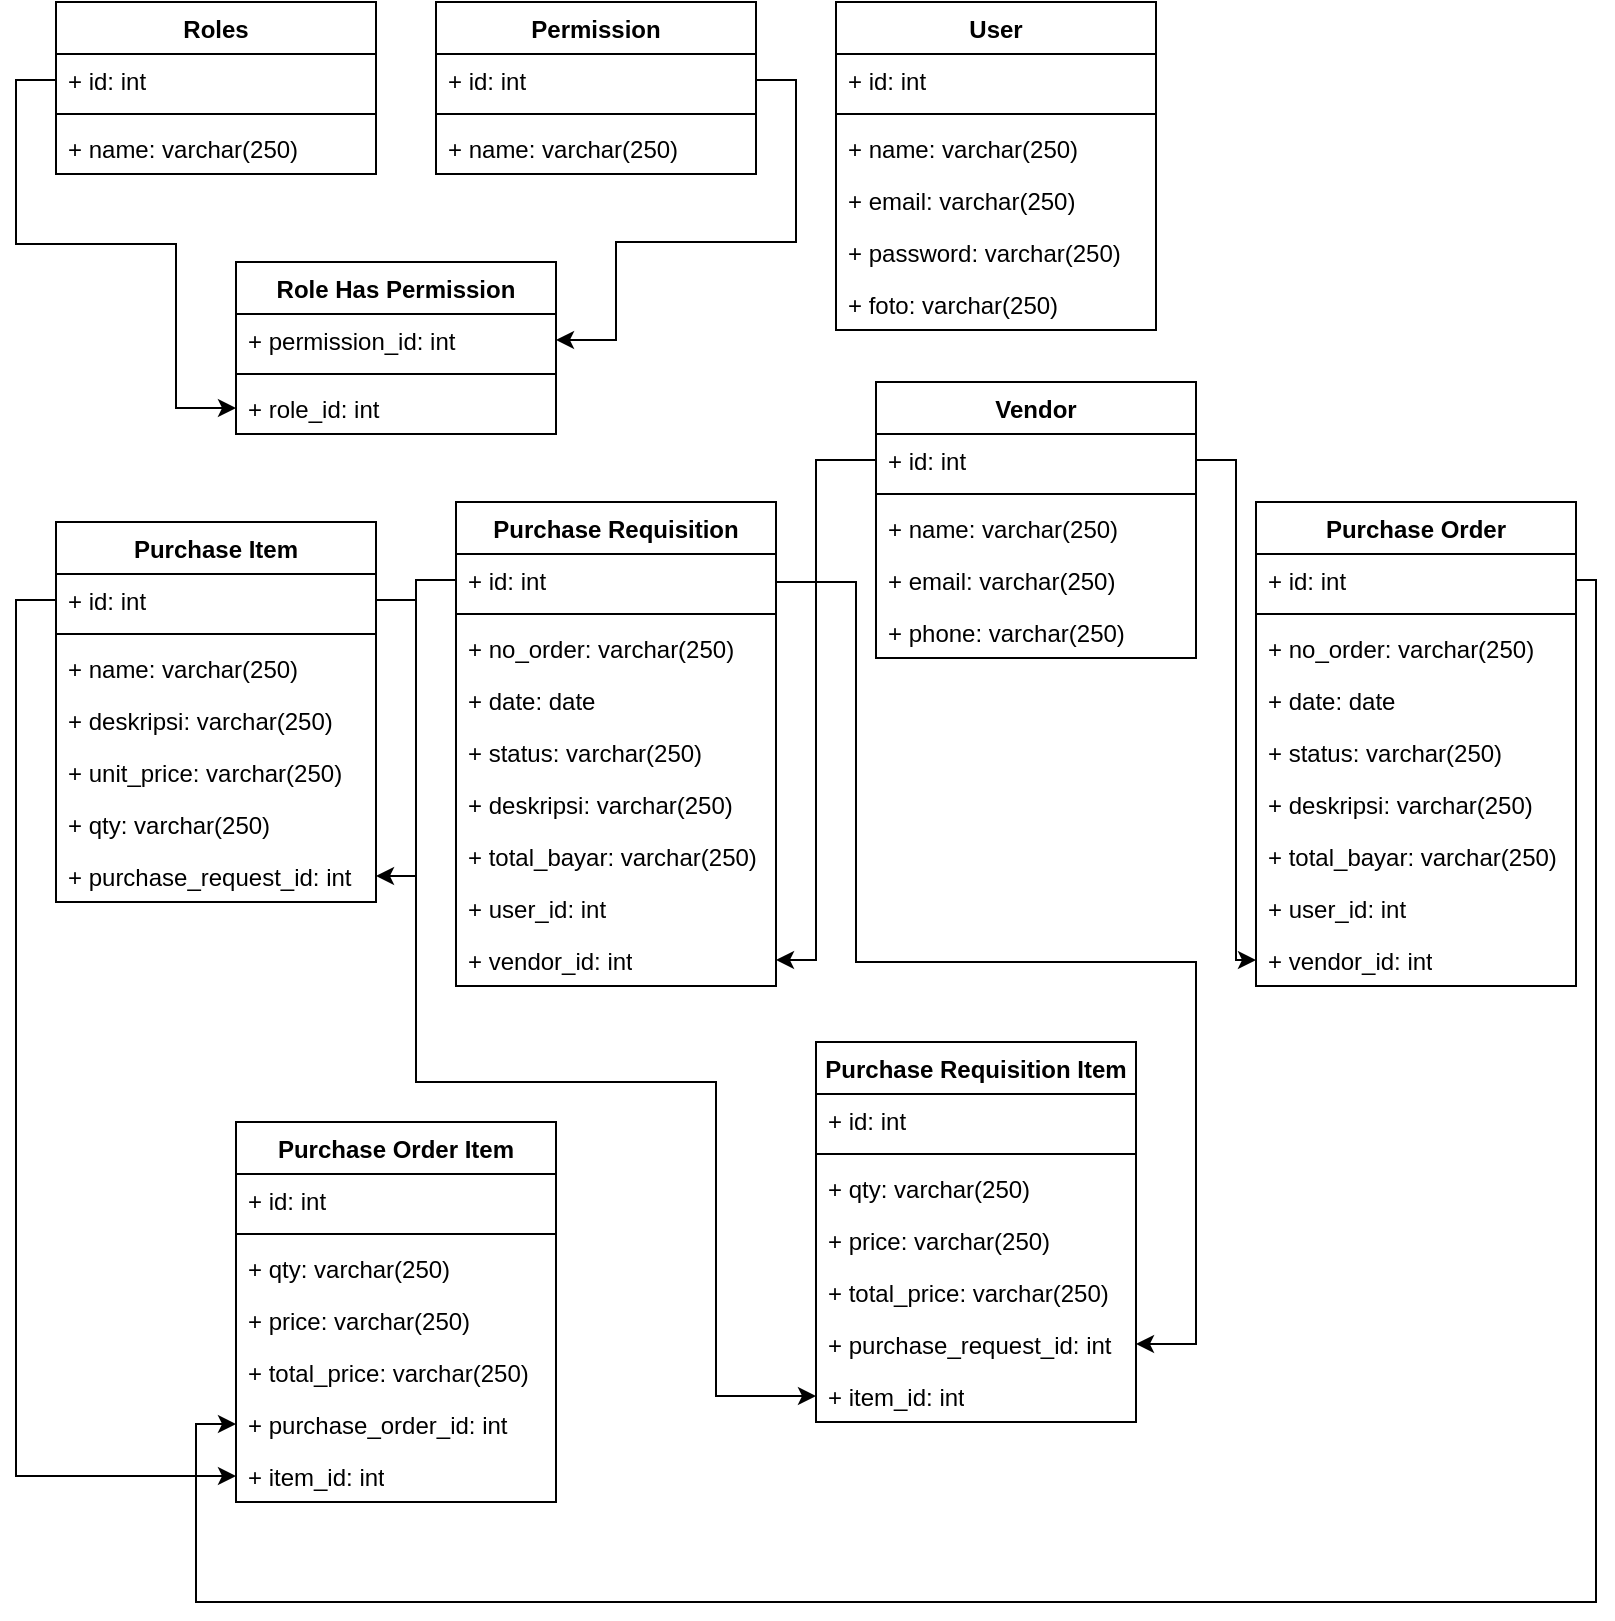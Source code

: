 <mxfile version="21.1.2" type="github">
  <diagram name="UML" id="F9K_k01qEOUVE_ycuiYt">
    <mxGraphModel dx="1257" dy="691" grid="1" gridSize="10" guides="1" tooltips="1" connect="1" arrows="1" fold="1" page="1" pageScale="1" pageWidth="850" pageHeight="1100" math="0" shadow="0">
      <root>
        <mxCell id="0" />
        <mxCell id="1" parent="0" />
        <mxCell id="sOAQ-3SdAVeTSyzR1qtX-2" value="Purchase Order" style="swimlane;fontStyle=1;align=center;verticalAlign=top;childLayout=stackLayout;horizontal=1;startSize=26;horizontalStack=0;resizeParent=1;resizeParentMax=0;resizeLast=0;collapsible=1;marginBottom=0;whiteSpace=wrap;html=1;" parent="1" vertex="1">
          <mxGeometry x="630" y="330" width="160" height="242" as="geometry" />
        </mxCell>
        <mxCell id="sOAQ-3SdAVeTSyzR1qtX-3" value="+ id: int" style="text;strokeColor=none;fillColor=none;align=left;verticalAlign=top;spacingLeft=4;spacingRight=4;overflow=hidden;rotatable=0;points=[[0,0.5],[1,0.5]];portConstraint=eastwest;whiteSpace=wrap;html=1;" parent="sOAQ-3SdAVeTSyzR1qtX-2" vertex="1">
          <mxGeometry y="26" width="160" height="26" as="geometry" />
        </mxCell>
        <mxCell id="sOAQ-3SdAVeTSyzR1qtX-4" value="" style="line;strokeWidth=1;fillColor=none;align=left;verticalAlign=middle;spacingTop=-1;spacingLeft=3;spacingRight=3;rotatable=0;labelPosition=right;points=[];portConstraint=eastwest;strokeColor=inherit;" parent="sOAQ-3SdAVeTSyzR1qtX-2" vertex="1">
          <mxGeometry y="52" width="160" height="8" as="geometry" />
        </mxCell>
        <mxCell id="sOAQ-3SdAVeTSyzR1qtX-5" value="+ no_order: varchar(250)" style="text;strokeColor=none;fillColor=none;align=left;verticalAlign=top;spacingLeft=4;spacingRight=4;overflow=hidden;rotatable=0;points=[[0,0.5],[1,0.5]];portConstraint=eastwest;whiteSpace=wrap;html=1;" parent="sOAQ-3SdAVeTSyzR1qtX-2" vertex="1">
          <mxGeometry y="60" width="160" height="26" as="geometry" />
        </mxCell>
        <mxCell id="sOAQ-3SdAVeTSyzR1qtX-6" value="+ date: date" style="text;strokeColor=none;fillColor=none;align=left;verticalAlign=top;spacingLeft=4;spacingRight=4;overflow=hidden;rotatable=0;points=[[0,0.5],[1,0.5]];portConstraint=eastwest;whiteSpace=wrap;html=1;" parent="sOAQ-3SdAVeTSyzR1qtX-2" vertex="1">
          <mxGeometry y="86" width="160" height="26" as="geometry" />
        </mxCell>
        <mxCell id="sOAQ-3SdAVeTSyzR1qtX-7" value="+ status: varchar(250)" style="text;strokeColor=none;fillColor=none;align=left;verticalAlign=top;spacingLeft=4;spacingRight=4;overflow=hidden;rotatable=0;points=[[0,0.5],[1,0.5]];portConstraint=eastwest;whiteSpace=wrap;html=1;" parent="sOAQ-3SdAVeTSyzR1qtX-2" vertex="1">
          <mxGeometry y="112" width="160" height="26" as="geometry" />
        </mxCell>
        <mxCell id="KDDy__thPRXX0eDVV8Rm-36" value="+ deskripsi: varchar(250)" style="text;strokeColor=none;fillColor=none;align=left;verticalAlign=top;spacingLeft=4;spacingRight=4;overflow=hidden;rotatable=0;points=[[0,0.5],[1,0.5]];portConstraint=eastwest;whiteSpace=wrap;html=1;" vertex="1" parent="sOAQ-3SdAVeTSyzR1qtX-2">
          <mxGeometry y="138" width="160" height="26" as="geometry" />
        </mxCell>
        <mxCell id="KDDy__thPRXX0eDVV8Rm-1" value="+ total_bayar: varchar(250)" style="text;strokeColor=none;fillColor=none;align=left;verticalAlign=top;spacingLeft=4;spacingRight=4;overflow=hidden;rotatable=0;points=[[0,0.5],[1,0.5]];portConstraint=eastwest;whiteSpace=wrap;html=1;" vertex="1" parent="sOAQ-3SdAVeTSyzR1qtX-2">
          <mxGeometry y="164" width="160" height="26" as="geometry" />
        </mxCell>
        <mxCell id="KDDy__thPRXX0eDVV8Rm-37" value="+ user_id: int" style="text;strokeColor=none;fillColor=none;align=left;verticalAlign=top;spacingLeft=4;spacingRight=4;overflow=hidden;rotatable=0;points=[[0,0.5],[1,0.5]];portConstraint=eastwest;whiteSpace=wrap;html=1;" vertex="1" parent="sOAQ-3SdAVeTSyzR1qtX-2">
          <mxGeometry y="190" width="160" height="26" as="geometry" />
        </mxCell>
        <mxCell id="KDDy__thPRXX0eDVV8Rm-38" value="+ vendor_id: int" style="text;strokeColor=none;fillColor=none;align=left;verticalAlign=top;spacingLeft=4;spacingRight=4;overflow=hidden;rotatable=0;points=[[0,0.5],[1,0.5]];portConstraint=eastwest;whiteSpace=wrap;html=1;" vertex="1" parent="sOAQ-3SdAVeTSyzR1qtX-2">
          <mxGeometry y="216" width="160" height="26" as="geometry" />
        </mxCell>
        <mxCell id="KDDy__thPRXX0eDVV8Rm-3" value="Roles" style="swimlane;fontStyle=1;align=center;verticalAlign=top;childLayout=stackLayout;horizontal=1;startSize=26;horizontalStack=0;resizeParent=1;resizeParentMax=0;resizeLast=0;collapsible=1;marginBottom=0;whiteSpace=wrap;html=1;" vertex="1" parent="1">
          <mxGeometry x="30" y="80" width="160" height="86" as="geometry" />
        </mxCell>
        <mxCell id="KDDy__thPRXX0eDVV8Rm-4" value="+ id: int" style="text;strokeColor=none;fillColor=none;align=left;verticalAlign=top;spacingLeft=4;spacingRight=4;overflow=hidden;rotatable=0;points=[[0,0.5],[1,0.5]];portConstraint=eastwest;whiteSpace=wrap;html=1;" vertex="1" parent="KDDy__thPRXX0eDVV8Rm-3">
          <mxGeometry y="26" width="160" height="26" as="geometry" />
        </mxCell>
        <mxCell id="KDDy__thPRXX0eDVV8Rm-5" value="" style="line;strokeWidth=1;fillColor=none;align=left;verticalAlign=middle;spacingTop=-1;spacingLeft=3;spacingRight=3;rotatable=0;labelPosition=right;points=[];portConstraint=eastwest;strokeColor=inherit;" vertex="1" parent="KDDy__thPRXX0eDVV8Rm-3">
          <mxGeometry y="52" width="160" height="8" as="geometry" />
        </mxCell>
        <mxCell id="KDDy__thPRXX0eDVV8Rm-6" value="+ name: varchar(250)" style="text;strokeColor=none;fillColor=none;align=left;verticalAlign=top;spacingLeft=4;spacingRight=4;overflow=hidden;rotatable=0;points=[[0,0.5],[1,0.5]];portConstraint=eastwest;whiteSpace=wrap;html=1;" vertex="1" parent="KDDy__thPRXX0eDVV8Rm-3">
          <mxGeometry y="60" width="160" height="26" as="geometry" />
        </mxCell>
        <mxCell id="KDDy__thPRXX0eDVV8Rm-11" value="Permission" style="swimlane;fontStyle=1;align=center;verticalAlign=top;childLayout=stackLayout;horizontal=1;startSize=26;horizontalStack=0;resizeParent=1;resizeParentMax=0;resizeLast=0;collapsible=1;marginBottom=0;whiteSpace=wrap;html=1;" vertex="1" parent="1">
          <mxGeometry x="220" y="80" width="160" height="86" as="geometry" />
        </mxCell>
        <mxCell id="KDDy__thPRXX0eDVV8Rm-12" value="+ id: int" style="text;strokeColor=none;fillColor=none;align=left;verticalAlign=top;spacingLeft=4;spacingRight=4;overflow=hidden;rotatable=0;points=[[0,0.5],[1,0.5]];portConstraint=eastwest;whiteSpace=wrap;html=1;" vertex="1" parent="KDDy__thPRXX0eDVV8Rm-11">
          <mxGeometry y="26" width="160" height="26" as="geometry" />
        </mxCell>
        <mxCell id="KDDy__thPRXX0eDVV8Rm-13" value="" style="line;strokeWidth=1;fillColor=none;align=left;verticalAlign=middle;spacingTop=-1;spacingLeft=3;spacingRight=3;rotatable=0;labelPosition=right;points=[];portConstraint=eastwest;strokeColor=inherit;" vertex="1" parent="KDDy__thPRXX0eDVV8Rm-11">
          <mxGeometry y="52" width="160" height="8" as="geometry" />
        </mxCell>
        <mxCell id="KDDy__thPRXX0eDVV8Rm-14" value="+ name: varchar(250)" style="text;strokeColor=none;fillColor=none;align=left;verticalAlign=top;spacingLeft=4;spacingRight=4;overflow=hidden;rotatable=0;points=[[0,0.5],[1,0.5]];portConstraint=eastwest;whiteSpace=wrap;html=1;" vertex="1" parent="KDDy__thPRXX0eDVV8Rm-11">
          <mxGeometry y="60" width="160" height="26" as="geometry" />
        </mxCell>
        <mxCell id="KDDy__thPRXX0eDVV8Rm-17" value="Role Has Permission" style="swimlane;fontStyle=1;align=center;verticalAlign=top;childLayout=stackLayout;horizontal=1;startSize=26;horizontalStack=0;resizeParent=1;resizeParentMax=0;resizeLast=0;collapsible=1;marginBottom=0;whiteSpace=wrap;html=1;" vertex="1" parent="1">
          <mxGeometry x="120" y="210" width="160" height="86" as="geometry" />
        </mxCell>
        <mxCell id="KDDy__thPRXX0eDVV8Rm-18" value="+ permission_id: int" style="text;strokeColor=none;fillColor=none;align=left;verticalAlign=top;spacingLeft=4;spacingRight=4;overflow=hidden;rotatable=0;points=[[0,0.5],[1,0.5]];portConstraint=eastwest;whiteSpace=wrap;html=1;" vertex="1" parent="KDDy__thPRXX0eDVV8Rm-17">
          <mxGeometry y="26" width="160" height="26" as="geometry" />
        </mxCell>
        <mxCell id="KDDy__thPRXX0eDVV8Rm-19" value="" style="line;strokeWidth=1;fillColor=none;align=left;verticalAlign=middle;spacingTop=-1;spacingLeft=3;spacingRight=3;rotatable=0;labelPosition=right;points=[];portConstraint=eastwest;strokeColor=inherit;" vertex="1" parent="KDDy__thPRXX0eDVV8Rm-17">
          <mxGeometry y="52" width="160" height="8" as="geometry" />
        </mxCell>
        <mxCell id="KDDy__thPRXX0eDVV8Rm-20" value="+ role_id: int" style="text;strokeColor=none;fillColor=none;align=left;verticalAlign=top;spacingLeft=4;spacingRight=4;overflow=hidden;rotatable=0;points=[[0,0.5],[1,0.5]];portConstraint=eastwest;whiteSpace=wrap;html=1;" vertex="1" parent="KDDy__thPRXX0eDVV8Rm-17">
          <mxGeometry y="60" width="160" height="26" as="geometry" />
        </mxCell>
        <mxCell id="KDDy__thPRXX0eDVV8Rm-24" value="User" style="swimlane;fontStyle=1;align=center;verticalAlign=top;childLayout=stackLayout;horizontal=1;startSize=26;horizontalStack=0;resizeParent=1;resizeParentMax=0;resizeLast=0;collapsible=1;marginBottom=0;whiteSpace=wrap;html=1;" vertex="1" parent="1">
          <mxGeometry x="420" y="80" width="160" height="164" as="geometry" />
        </mxCell>
        <mxCell id="KDDy__thPRXX0eDVV8Rm-25" value="+ id: int" style="text;strokeColor=none;fillColor=none;align=left;verticalAlign=top;spacingLeft=4;spacingRight=4;overflow=hidden;rotatable=0;points=[[0,0.5],[1,0.5]];portConstraint=eastwest;whiteSpace=wrap;html=1;" vertex="1" parent="KDDy__thPRXX0eDVV8Rm-24">
          <mxGeometry y="26" width="160" height="26" as="geometry" />
        </mxCell>
        <mxCell id="KDDy__thPRXX0eDVV8Rm-26" value="" style="line;strokeWidth=1;fillColor=none;align=left;verticalAlign=middle;spacingTop=-1;spacingLeft=3;spacingRight=3;rotatable=0;labelPosition=right;points=[];portConstraint=eastwest;strokeColor=inherit;" vertex="1" parent="KDDy__thPRXX0eDVV8Rm-24">
          <mxGeometry y="52" width="160" height="8" as="geometry" />
        </mxCell>
        <mxCell id="KDDy__thPRXX0eDVV8Rm-27" value="+ name: varchar(250)" style="text;strokeColor=none;fillColor=none;align=left;verticalAlign=top;spacingLeft=4;spacingRight=4;overflow=hidden;rotatable=0;points=[[0,0.5],[1,0.5]];portConstraint=eastwest;whiteSpace=wrap;html=1;" vertex="1" parent="KDDy__thPRXX0eDVV8Rm-24">
          <mxGeometry y="60" width="160" height="26" as="geometry" />
        </mxCell>
        <mxCell id="KDDy__thPRXX0eDVV8Rm-28" value="+ email: varchar(250)" style="text;strokeColor=none;fillColor=none;align=left;verticalAlign=top;spacingLeft=4;spacingRight=4;overflow=hidden;rotatable=0;points=[[0,0.5],[1,0.5]];portConstraint=eastwest;whiteSpace=wrap;html=1;" vertex="1" parent="KDDy__thPRXX0eDVV8Rm-24">
          <mxGeometry y="86" width="160" height="26" as="geometry" />
        </mxCell>
        <mxCell id="KDDy__thPRXX0eDVV8Rm-29" value="+ password: varchar(250)" style="text;strokeColor=none;fillColor=none;align=left;verticalAlign=top;spacingLeft=4;spacingRight=4;overflow=hidden;rotatable=0;points=[[0,0.5],[1,0.5]];portConstraint=eastwest;whiteSpace=wrap;html=1;" vertex="1" parent="KDDy__thPRXX0eDVV8Rm-24">
          <mxGeometry y="112" width="160" height="26" as="geometry" />
        </mxCell>
        <mxCell id="KDDy__thPRXX0eDVV8Rm-30" value="+ foto: varchar(250)" style="text;strokeColor=none;fillColor=none;align=left;verticalAlign=top;spacingLeft=4;spacingRight=4;overflow=hidden;rotatable=0;points=[[0,0.5],[1,0.5]];portConstraint=eastwest;whiteSpace=wrap;html=1;" vertex="1" parent="KDDy__thPRXX0eDVV8Rm-24">
          <mxGeometry y="138" width="160" height="26" as="geometry" />
        </mxCell>
        <mxCell id="KDDy__thPRXX0eDVV8Rm-39" value="Purchase Requisition" style="swimlane;fontStyle=1;align=center;verticalAlign=top;childLayout=stackLayout;horizontal=1;startSize=26;horizontalStack=0;resizeParent=1;resizeParentMax=0;resizeLast=0;collapsible=1;marginBottom=0;whiteSpace=wrap;html=1;" vertex="1" parent="1">
          <mxGeometry x="230" y="330" width="160" height="242" as="geometry" />
        </mxCell>
        <mxCell id="KDDy__thPRXX0eDVV8Rm-40" value="+ id: int" style="text;strokeColor=none;fillColor=none;align=left;verticalAlign=top;spacingLeft=4;spacingRight=4;overflow=hidden;rotatable=0;points=[[0,0.5],[1,0.5]];portConstraint=eastwest;whiteSpace=wrap;html=1;" vertex="1" parent="KDDy__thPRXX0eDVV8Rm-39">
          <mxGeometry y="26" width="160" height="26" as="geometry" />
        </mxCell>
        <mxCell id="KDDy__thPRXX0eDVV8Rm-41" value="" style="line;strokeWidth=1;fillColor=none;align=left;verticalAlign=middle;spacingTop=-1;spacingLeft=3;spacingRight=3;rotatable=0;labelPosition=right;points=[];portConstraint=eastwest;strokeColor=inherit;" vertex="1" parent="KDDy__thPRXX0eDVV8Rm-39">
          <mxGeometry y="52" width="160" height="8" as="geometry" />
        </mxCell>
        <mxCell id="KDDy__thPRXX0eDVV8Rm-42" value="+ no_order: varchar(250)" style="text;strokeColor=none;fillColor=none;align=left;verticalAlign=top;spacingLeft=4;spacingRight=4;overflow=hidden;rotatable=0;points=[[0,0.5],[1,0.5]];portConstraint=eastwest;whiteSpace=wrap;html=1;" vertex="1" parent="KDDy__thPRXX0eDVV8Rm-39">
          <mxGeometry y="60" width="160" height="26" as="geometry" />
        </mxCell>
        <mxCell id="KDDy__thPRXX0eDVV8Rm-43" value="+ date: date" style="text;strokeColor=none;fillColor=none;align=left;verticalAlign=top;spacingLeft=4;spacingRight=4;overflow=hidden;rotatable=0;points=[[0,0.5],[1,0.5]];portConstraint=eastwest;whiteSpace=wrap;html=1;" vertex="1" parent="KDDy__thPRXX0eDVV8Rm-39">
          <mxGeometry y="86" width="160" height="26" as="geometry" />
        </mxCell>
        <mxCell id="KDDy__thPRXX0eDVV8Rm-44" value="+ status: varchar(250)" style="text;strokeColor=none;fillColor=none;align=left;verticalAlign=top;spacingLeft=4;spacingRight=4;overflow=hidden;rotatable=0;points=[[0,0.5],[1,0.5]];portConstraint=eastwest;whiteSpace=wrap;html=1;" vertex="1" parent="KDDy__thPRXX0eDVV8Rm-39">
          <mxGeometry y="112" width="160" height="26" as="geometry" />
        </mxCell>
        <mxCell id="KDDy__thPRXX0eDVV8Rm-45" value="+ deskripsi: varchar(250)" style="text;strokeColor=none;fillColor=none;align=left;verticalAlign=top;spacingLeft=4;spacingRight=4;overflow=hidden;rotatable=0;points=[[0,0.5],[1,0.5]];portConstraint=eastwest;whiteSpace=wrap;html=1;" vertex="1" parent="KDDy__thPRXX0eDVV8Rm-39">
          <mxGeometry y="138" width="160" height="26" as="geometry" />
        </mxCell>
        <mxCell id="KDDy__thPRXX0eDVV8Rm-46" value="+ total_bayar: varchar(250)" style="text;strokeColor=none;fillColor=none;align=left;verticalAlign=top;spacingLeft=4;spacingRight=4;overflow=hidden;rotatable=0;points=[[0,0.5],[1,0.5]];portConstraint=eastwest;whiteSpace=wrap;html=1;" vertex="1" parent="KDDy__thPRXX0eDVV8Rm-39">
          <mxGeometry y="164" width="160" height="26" as="geometry" />
        </mxCell>
        <mxCell id="KDDy__thPRXX0eDVV8Rm-47" value="+ user_id: int" style="text;strokeColor=none;fillColor=none;align=left;verticalAlign=top;spacingLeft=4;spacingRight=4;overflow=hidden;rotatable=0;points=[[0,0.5],[1,0.5]];portConstraint=eastwest;whiteSpace=wrap;html=1;" vertex="1" parent="KDDy__thPRXX0eDVV8Rm-39">
          <mxGeometry y="190" width="160" height="26" as="geometry" />
        </mxCell>
        <mxCell id="KDDy__thPRXX0eDVV8Rm-48" value="+ vendor_id: int" style="text;strokeColor=none;fillColor=none;align=left;verticalAlign=top;spacingLeft=4;spacingRight=4;overflow=hidden;rotatable=0;points=[[0,0.5],[1,0.5]];portConstraint=eastwest;whiteSpace=wrap;html=1;" vertex="1" parent="KDDy__thPRXX0eDVV8Rm-39">
          <mxGeometry y="216" width="160" height="26" as="geometry" />
        </mxCell>
        <mxCell id="KDDy__thPRXX0eDVV8Rm-51" value="Vendor" style="swimlane;fontStyle=1;align=center;verticalAlign=top;childLayout=stackLayout;horizontal=1;startSize=26;horizontalStack=0;resizeParent=1;resizeParentMax=0;resizeLast=0;collapsible=1;marginBottom=0;whiteSpace=wrap;html=1;" vertex="1" parent="1">
          <mxGeometry x="440" y="270" width="160" height="138" as="geometry" />
        </mxCell>
        <mxCell id="KDDy__thPRXX0eDVV8Rm-52" value="+ id: int" style="text;strokeColor=none;fillColor=none;align=left;verticalAlign=top;spacingLeft=4;spacingRight=4;overflow=hidden;rotatable=0;points=[[0,0.5],[1,0.5]];portConstraint=eastwest;whiteSpace=wrap;html=1;" vertex="1" parent="KDDy__thPRXX0eDVV8Rm-51">
          <mxGeometry y="26" width="160" height="26" as="geometry" />
        </mxCell>
        <mxCell id="KDDy__thPRXX0eDVV8Rm-53" value="" style="line;strokeWidth=1;fillColor=none;align=left;verticalAlign=middle;spacingTop=-1;spacingLeft=3;spacingRight=3;rotatable=0;labelPosition=right;points=[];portConstraint=eastwest;strokeColor=inherit;" vertex="1" parent="KDDy__thPRXX0eDVV8Rm-51">
          <mxGeometry y="52" width="160" height="8" as="geometry" />
        </mxCell>
        <mxCell id="KDDy__thPRXX0eDVV8Rm-54" value="+ name: varchar(250)" style="text;strokeColor=none;fillColor=none;align=left;verticalAlign=top;spacingLeft=4;spacingRight=4;overflow=hidden;rotatable=0;points=[[0,0.5],[1,0.5]];portConstraint=eastwest;whiteSpace=wrap;html=1;" vertex="1" parent="KDDy__thPRXX0eDVV8Rm-51">
          <mxGeometry y="60" width="160" height="26" as="geometry" />
        </mxCell>
        <mxCell id="KDDy__thPRXX0eDVV8Rm-56" value="+ email: varchar(250)" style="text;strokeColor=none;fillColor=none;align=left;verticalAlign=top;spacingLeft=4;spacingRight=4;overflow=hidden;rotatable=0;points=[[0,0.5],[1,0.5]];portConstraint=eastwest;whiteSpace=wrap;html=1;" vertex="1" parent="KDDy__thPRXX0eDVV8Rm-51">
          <mxGeometry y="86" width="160" height="26" as="geometry" />
        </mxCell>
        <mxCell id="KDDy__thPRXX0eDVV8Rm-57" value="+ phone: varchar(250)" style="text;strokeColor=none;fillColor=none;align=left;verticalAlign=top;spacingLeft=4;spacingRight=4;overflow=hidden;rotatable=0;points=[[0,0.5],[1,0.5]];portConstraint=eastwest;whiteSpace=wrap;html=1;" vertex="1" parent="KDDy__thPRXX0eDVV8Rm-51">
          <mxGeometry y="112" width="160" height="26" as="geometry" />
        </mxCell>
        <mxCell id="KDDy__thPRXX0eDVV8Rm-63" value="Purchase Item" style="swimlane;fontStyle=1;align=center;verticalAlign=top;childLayout=stackLayout;horizontal=1;startSize=26;horizontalStack=0;resizeParent=1;resizeParentMax=0;resizeLast=0;collapsible=1;marginBottom=0;whiteSpace=wrap;html=1;" vertex="1" parent="1">
          <mxGeometry x="30" y="340" width="160" height="190" as="geometry" />
        </mxCell>
        <mxCell id="KDDy__thPRXX0eDVV8Rm-64" value="+ id: int" style="text;strokeColor=none;fillColor=none;align=left;verticalAlign=top;spacingLeft=4;spacingRight=4;overflow=hidden;rotatable=0;points=[[0,0.5],[1,0.5]];portConstraint=eastwest;whiteSpace=wrap;html=1;" vertex="1" parent="KDDy__thPRXX0eDVV8Rm-63">
          <mxGeometry y="26" width="160" height="26" as="geometry" />
        </mxCell>
        <mxCell id="KDDy__thPRXX0eDVV8Rm-65" value="" style="line;strokeWidth=1;fillColor=none;align=left;verticalAlign=middle;spacingTop=-1;spacingLeft=3;spacingRight=3;rotatable=0;labelPosition=right;points=[];portConstraint=eastwest;strokeColor=inherit;" vertex="1" parent="KDDy__thPRXX0eDVV8Rm-63">
          <mxGeometry y="52" width="160" height="8" as="geometry" />
        </mxCell>
        <mxCell id="KDDy__thPRXX0eDVV8Rm-67" value="+ name: varchar(250)" style="text;strokeColor=none;fillColor=none;align=left;verticalAlign=top;spacingLeft=4;spacingRight=4;overflow=hidden;rotatable=0;points=[[0,0.5],[1,0.5]];portConstraint=eastwest;whiteSpace=wrap;html=1;" vertex="1" parent="KDDy__thPRXX0eDVV8Rm-63">
          <mxGeometry y="60" width="160" height="26" as="geometry" />
        </mxCell>
        <mxCell id="KDDy__thPRXX0eDVV8Rm-69" value="+ deskripsi: varchar(250)" style="text;strokeColor=none;fillColor=none;align=left;verticalAlign=top;spacingLeft=4;spacingRight=4;overflow=hidden;rotatable=0;points=[[0,0.5],[1,0.5]];portConstraint=eastwest;whiteSpace=wrap;html=1;" vertex="1" parent="KDDy__thPRXX0eDVV8Rm-63">
          <mxGeometry y="86" width="160" height="26" as="geometry" />
        </mxCell>
        <mxCell id="KDDy__thPRXX0eDVV8Rm-70" value="+ unit_price: varchar(250)" style="text;strokeColor=none;fillColor=none;align=left;verticalAlign=top;spacingLeft=4;spacingRight=4;overflow=hidden;rotatable=0;points=[[0,0.5],[1,0.5]];portConstraint=eastwest;whiteSpace=wrap;html=1;" vertex="1" parent="KDDy__thPRXX0eDVV8Rm-63">
          <mxGeometry y="112" width="160" height="26" as="geometry" />
        </mxCell>
        <mxCell id="KDDy__thPRXX0eDVV8Rm-74" value="+ qty: varchar(250)" style="text;strokeColor=none;fillColor=none;align=left;verticalAlign=top;spacingLeft=4;spacingRight=4;overflow=hidden;rotatable=0;points=[[0,0.5],[1,0.5]];portConstraint=eastwest;whiteSpace=wrap;html=1;" vertex="1" parent="KDDy__thPRXX0eDVV8Rm-63">
          <mxGeometry y="138" width="160" height="26" as="geometry" />
        </mxCell>
        <mxCell id="KDDy__thPRXX0eDVV8Rm-71" value="+ purchase_request_id: int" style="text;strokeColor=none;fillColor=none;align=left;verticalAlign=top;spacingLeft=4;spacingRight=4;overflow=hidden;rotatable=0;points=[[0,0.5],[1,0.5]];portConstraint=eastwest;whiteSpace=wrap;html=1;" vertex="1" parent="KDDy__thPRXX0eDVV8Rm-63">
          <mxGeometry y="164" width="160" height="26" as="geometry" />
        </mxCell>
        <mxCell id="KDDy__thPRXX0eDVV8Rm-80" style="edgeStyle=orthogonalEdgeStyle;rounded=0;orthogonalLoop=1;jettySize=auto;html=1;entryX=1;entryY=0.5;entryDx=0;entryDy=0;" edge="1" parent="1" source="KDDy__thPRXX0eDVV8Rm-40" target="KDDy__thPRXX0eDVV8Rm-71">
          <mxGeometry relative="1" as="geometry" />
        </mxCell>
        <mxCell id="KDDy__thPRXX0eDVV8Rm-82" style="edgeStyle=orthogonalEdgeStyle;rounded=0;orthogonalLoop=1;jettySize=auto;html=1;" edge="1" parent="1" source="KDDy__thPRXX0eDVV8Rm-52" target="KDDy__thPRXX0eDVV8Rm-48">
          <mxGeometry relative="1" as="geometry">
            <Array as="points">
              <mxPoint x="410" y="309" />
              <mxPoint x="410" y="559" />
            </Array>
          </mxGeometry>
        </mxCell>
        <mxCell id="KDDy__thPRXX0eDVV8Rm-83" style="edgeStyle=orthogonalEdgeStyle;rounded=0;orthogonalLoop=1;jettySize=auto;html=1;entryX=0;entryY=0.5;entryDx=0;entryDy=0;" edge="1" parent="1" source="KDDy__thPRXX0eDVV8Rm-4" target="KDDy__thPRXX0eDVV8Rm-20">
          <mxGeometry relative="1" as="geometry">
            <Array as="points">
              <mxPoint x="10" y="119" />
              <mxPoint x="10" y="201" />
              <mxPoint x="90" y="201" />
              <mxPoint x="90" y="283" />
            </Array>
          </mxGeometry>
        </mxCell>
        <mxCell id="KDDy__thPRXX0eDVV8Rm-84" style="edgeStyle=orthogonalEdgeStyle;rounded=0;orthogonalLoop=1;jettySize=auto;html=1;entryX=1;entryY=0.5;entryDx=0;entryDy=0;" edge="1" parent="1" source="KDDy__thPRXX0eDVV8Rm-12" target="KDDy__thPRXX0eDVV8Rm-18">
          <mxGeometry relative="1" as="geometry">
            <Array as="points">
              <mxPoint x="400" y="119" />
              <mxPoint x="400" y="200" />
              <mxPoint x="310" y="200" />
              <mxPoint x="310" y="249" />
            </Array>
          </mxGeometry>
        </mxCell>
        <mxCell id="KDDy__thPRXX0eDVV8Rm-85" value="Purchase Order Item" style="swimlane;fontStyle=1;align=center;verticalAlign=top;childLayout=stackLayout;horizontal=1;startSize=26;horizontalStack=0;resizeParent=1;resizeParentMax=0;resizeLast=0;collapsible=1;marginBottom=0;whiteSpace=wrap;html=1;" vertex="1" parent="1">
          <mxGeometry x="120" y="640" width="160" height="190" as="geometry" />
        </mxCell>
        <mxCell id="KDDy__thPRXX0eDVV8Rm-86" value="+ id: int" style="text;strokeColor=none;fillColor=none;align=left;verticalAlign=top;spacingLeft=4;spacingRight=4;overflow=hidden;rotatable=0;points=[[0,0.5],[1,0.5]];portConstraint=eastwest;whiteSpace=wrap;html=1;" vertex="1" parent="KDDy__thPRXX0eDVV8Rm-85">
          <mxGeometry y="26" width="160" height="26" as="geometry" />
        </mxCell>
        <mxCell id="KDDy__thPRXX0eDVV8Rm-87" value="" style="line;strokeWidth=1;fillColor=none;align=left;verticalAlign=middle;spacingTop=-1;spacingLeft=3;spacingRight=3;rotatable=0;labelPosition=right;points=[];portConstraint=eastwest;strokeColor=inherit;" vertex="1" parent="KDDy__thPRXX0eDVV8Rm-85">
          <mxGeometry y="52" width="160" height="8" as="geometry" />
        </mxCell>
        <mxCell id="KDDy__thPRXX0eDVV8Rm-91" value="+ qty: varchar(250)" style="text;strokeColor=none;fillColor=none;align=left;verticalAlign=top;spacingLeft=4;spacingRight=4;overflow=hidden;rotatable=0;points=[[0,0.5],[1,0.5]];portConstraint=eastwest;whiteSpace=wrap;html=1;" vertex="1" parent="KDDy__thPRXX0eDVV8Rm-85">
          <mxGeometry y="60" width="160" height="26" as="geometry" />
        </mxCell>
        <mxCell id="KDDy__thPRXX0eDVV8Rm-88" value="+ price: varchar(250)" style="text;strokeColor=none;fillColor=none;align=left;verticalAlign=top;spacingLeft=4;spacingRight=4;overflow=hidden;rotatable=0;points=[[0,0.5],[1,0.5]];portConstraint=eastwest;whiteSpace=wrap;html=1;" vertex="1" parent="KDDy__thPRXX0eDVV8Rm-85">
          <mxGeometry y="86" width="160" height="26" as="geometry" />
        </mxCell>
        <mxCell id="KDDy__thPRXX0eDVV8Rm-90" value="+ total_price: varchar(250)" style="text;strokeColor=none;fillColor=none;align=left;verticalAlign=top;spacingLeft=4;spacingRight=4;overflow=hidden;rotatable=0;points=[[0,0.5],[1,0.5]];portConstraint=eastwest;whiteSpace=wrap;html=1;" vertex="1" parent="KDDy__thPRXX0eDVV8Rm-85">
          <mxGeometry y="112" width="160" height="26" as="geometry" />
        </mxCell>
        <mxCell id="KDDy__thPRXX0eDVV8Rm-92" value="+ purchase_order_id: int" style="text;strokeColor=none;fillColor=none;align=left;verticalAlign=top;spacingLeft=4;spacingRight=4;overflow=hidden;rotatable=0;points=[[0,0.5],[1,0.5]];portConstraint=eastwest;whiteSpace=wrap;html=1;" vertex="1" parent="KDDy__thPRXX0eDVV8Rm-85">
          <mxGeometry y="138" width="160" height="26" as="geometry" />
        </mxCell>
        <mxCell id="KDDy__thPRXX0eDVV8Rm-94" value="+ item_id: int" style="text;strokeColor=none;fillColor=none;align=left;verticalAlign=top;spacingLeft=4;spacingRight=4;overflow=hidden;rotatable=0;points=[[0,0.5],[1,0.5]];portConstraint=eastwest;whiteSpace=wrap;html=1;" vertex="1" parent="KDDy__thPRXX0eDVV8Rm-85">
          <mxGeometry y="164" width="160" height="26" as="geometry" />
        </mxCell>
        <mxCell id="KDDy__thPRXX0eDVV8Rm-95" style="edgeStyle=orthogonalEdgeStyle;rounded=0;orthogonalLoop=1;jettySize=auto;html=1;entryX=0;entryY=0.5;entryDx=0;entryDy=0;" edge="1" parent="1" source="KDDy__thPRXX0eDVV8Rm-64" target="KDDy__thPRXX0eDVV8Rm-94">
          <mxGeometry relative="1" as="geometry">
            <Array as="points">
              <mxPoint x="10" y="379" />
              <mxPoint x="10" y="817" />
            </Array>
          </mxGeometry>
        </mxCell>
        <mxCell id="KDDy__thPRXX0eDVV8Rm-98" value="Purchase Requisition Item" style="swimlane;fontStyle=1;align=center;verticalAlign=top;childLayout=stackLayout;horizontal=1;startSize=26;horizontalStack=0;resizeParent=1;resizeParentMax=0;resizeLast=0;collapsible=1;marginBottom=0;whiteSpace=wrap;html=1;" vertex="1" parent="1">
          <mxGeometry x="410" y="600" width="160" height="190" as="geometry" />
        </mxCell>
        <mxCell id="KDDy__thPRXX0eDVV8Rm-99" value="+ id: int" style="text;strokeColor=none;fillColor=none;align=left;verticalAlign=top;spacingLeft=4;spacingRight=4;overflow=hidden;rotatable=0;points=[[0,0.5],[1,0.5]];portConstraint=eastwest;whiteSpace=wrap;html=1;" vertex="1" parent="KDDy__thPRXX0eDVV8Rm-98">
          <mxGeometry y="26" width="160" height="26" as="geometry" />
        </mxCell>
        <mxCell id="KDDy__thPRXX0eDVV8Rm-100" value="" style="line;strokeWidth=1;fillColor=none;align=left;verticalAlign=middle;spacingTop=-1;spacingLeft=3;spacingRight=3;rotatable=0;labelPosition=right;points=[];portConstraint=eastwest;strokeColor=inherit;" vertex="1" parent="KDDy__thPRXX0eDVV8Rm-98">
          <mxGeometry y="52" width="160" height="8" as="geometry" />
        </mxCell>
        <mxCell id="KDDy__thPRXX0eDVV8Rm-101" value="+ qty: varchar(250)" style="text;strokeColor=none;fillColor=none;align=left;verticalAlign=top;spacingLeft=4;spacingRight=4;overflow=hidden;rotatable=0;points=[[0,0.5],[1,0.5]];portConstraint=eastwest;whiteSpace=wrap;html=1;" vertex="1" parent="KDDy__thPRXX0eDVV8Rm-98">
          <mxGeometry y="60" width="160" height="26" as="geometry" />
        </mxCell>
        <mxCell id="KDDy__thPRXX0eDVV8Rm-102" value="+ price: varchar(250)" style="text;strokeColor=none;fillColor=none;align=left;verticalAlign=top;spacingLeft=4;spacingRight=4;overflow=hidden;rotatable=0;points=[[0,0.5],[1,0.5]];portConstraint=eastwest;whiteSpace=wrap;html=1;" vertex="1" parent="KDDy__thPRXX0eDVV8Rm-98">
          <mxGeometry y="86" width="160" height="26" as="geometry" />
        </mxCell>
        <mxCell id="KDDy__thPRXX0eDVV8Rm-103" value="+ total_price: varchar(250)" style="text;strokeColor=none;fillColor=none;align=left;verticalAlign=top;spacingLeft=4;spacingRight=4;overflow=hidden;rotatable=0;points=[[0,0.5],[1,0.5]];portConstraint=eastwest;whiteSpace=wrap;html=1;" vertex="1" parent="KDDy__thPRXX0eDVV8Rm-98">
          <mxGeometry y="112" width="160" height="26" as="geometry" />
        </mxCell>
        <mxCell id="KDDy__thPRXX0eDVV8Rm-104" value="+ purchase_request_id: int" style="text;strokeColor=none;fillColor=none;align=left;verticalAlign=top;spacingLeft=4;spacingRight=4;overflow=hidden;rotatable=0;points=[[0,0.5],[1,0.5]];portConstraint=eastwest;whiteSpace=wrap;html=1;" vertex="1" parent="KDDy__thPRXX0eDVV8Rm-98">
          <mxGeometry y="138" width="160" height="26" as="geometry" />
        </mxCell>
        <mxCell id="KDDy__thPRXX0eDVV8Rm-105" value="+ item_id: int" style="text;strokeColor=none;fillColor=none;align=left;verticalAlign=top;spacingLeft=4;spacingRight=4;overflow=hidden;rotatable=0;points=[[0,0.5],[1,0.5]];portConstraint=eastwest;whiteSpace=wrap;html=1;" vertex="1" parent="KDDy__thPRXX0eDVV8Rm-98">
          <mxGeometry y="164" width="160" height="26" as="geometry" />
        </mxCell>
        <mxCell id="KDDy__thPRXX0eDVV8Rm-108" style="edgeStyle=orthogonalEdgeStyle;rounded=0;orthogonalLoop=1;jettySize=auto;html=1;entryX=0;entryY=0.5;entryDx=0;entryDy=0;" edge="1" parent="1" source="sOAQ-3SdAVeTSyzR1qtX-3" target="KDDy__thPRXX0eDVV8Rm-92">
          <mxGeometry relative="1" as="geometry">
            <Array as="points">
              <mxPoint x="800" y="369" />
              <mxPoint x="800" y="880" />
              <mxPoint x="100" y="880" />
              <mxPoint x="100" y="791" />
            </Array>
          </mxGeometry>
        </mxCell>
        <mxCell id="KDDy__thPRXX0eDVV8Rm-109" style="edgeStyle=orthogonalEdgeStyle;rounded=0;orthogonalLoop=1;jettySize=auto;html=1;entryX=0;entryY=0.5;entryDx=0;entryDy=0;" edge="1" parent="1" source="KDDy__thPRXX0eDVV8Rm-52" target="KDDy__thPRXX0eDVV8Rm-38">
          <mxGeometry relative="1" as="geometry">
            <Array as="points">
              <mxPoint x="620" y="309" />
              <mxPoint x="620" y="559" />
            </Array>
          </mxGeometry>
        </mxCell>
        <mxCell id="KDDy__thPRXX0eDVV8Rm-111" style="edgeStyle=orthogonalEdgeStyle;rounded=0;orthogonalLoop=1;jettySize=auto;html=1;entryX=1;entryY=0.5;entryDx=0;entryDy=0;" edge="1" parent="1" source="KDDy__thPRXX0eDVV8Rm-40" target="KDDy__thPRXX0eDVV8Rm-104">
          <mxGeometry relative="1" as="geometry">
            <Array as="points">
              <mxPoint x="430" y="370" />
              <mxPoint x="430" y="560" />
              <mxPoint x="600" y="560" />
              <mxPoint x="600" y="751" />
            </Array>
          </mxGeometry>
        </mxCell>
        <mxCell id="KDDy__thPRXX0eDVV8Rm-112" style="edgeStyle=orthogonalEdgeStyle;rounded=0;orthogonalLoop=1;jettySize=auto;html=1;entryX=0;entryY=0.5;entryDx=0;entryDy=0;" edge="1" parent="1" source="KDDy__thPRXX0eDVV8Rm-64" target="KDDy__thPRXX0eDVV8Rm-105">
          <mxGeometry relative="1" as="geometry">
            <Array as="points">
              <mxPoint x="210" y="379" />
              <mxPoint x="210" y="620" />
              <mxPoint x="360" y="620" />
              <mxPoint x="360" y="777" />
            </Array>
          </mxGeometry>
        </mxCell>
      </root>
    </mxGraphModel>
  </diagram>
</mxfile>
